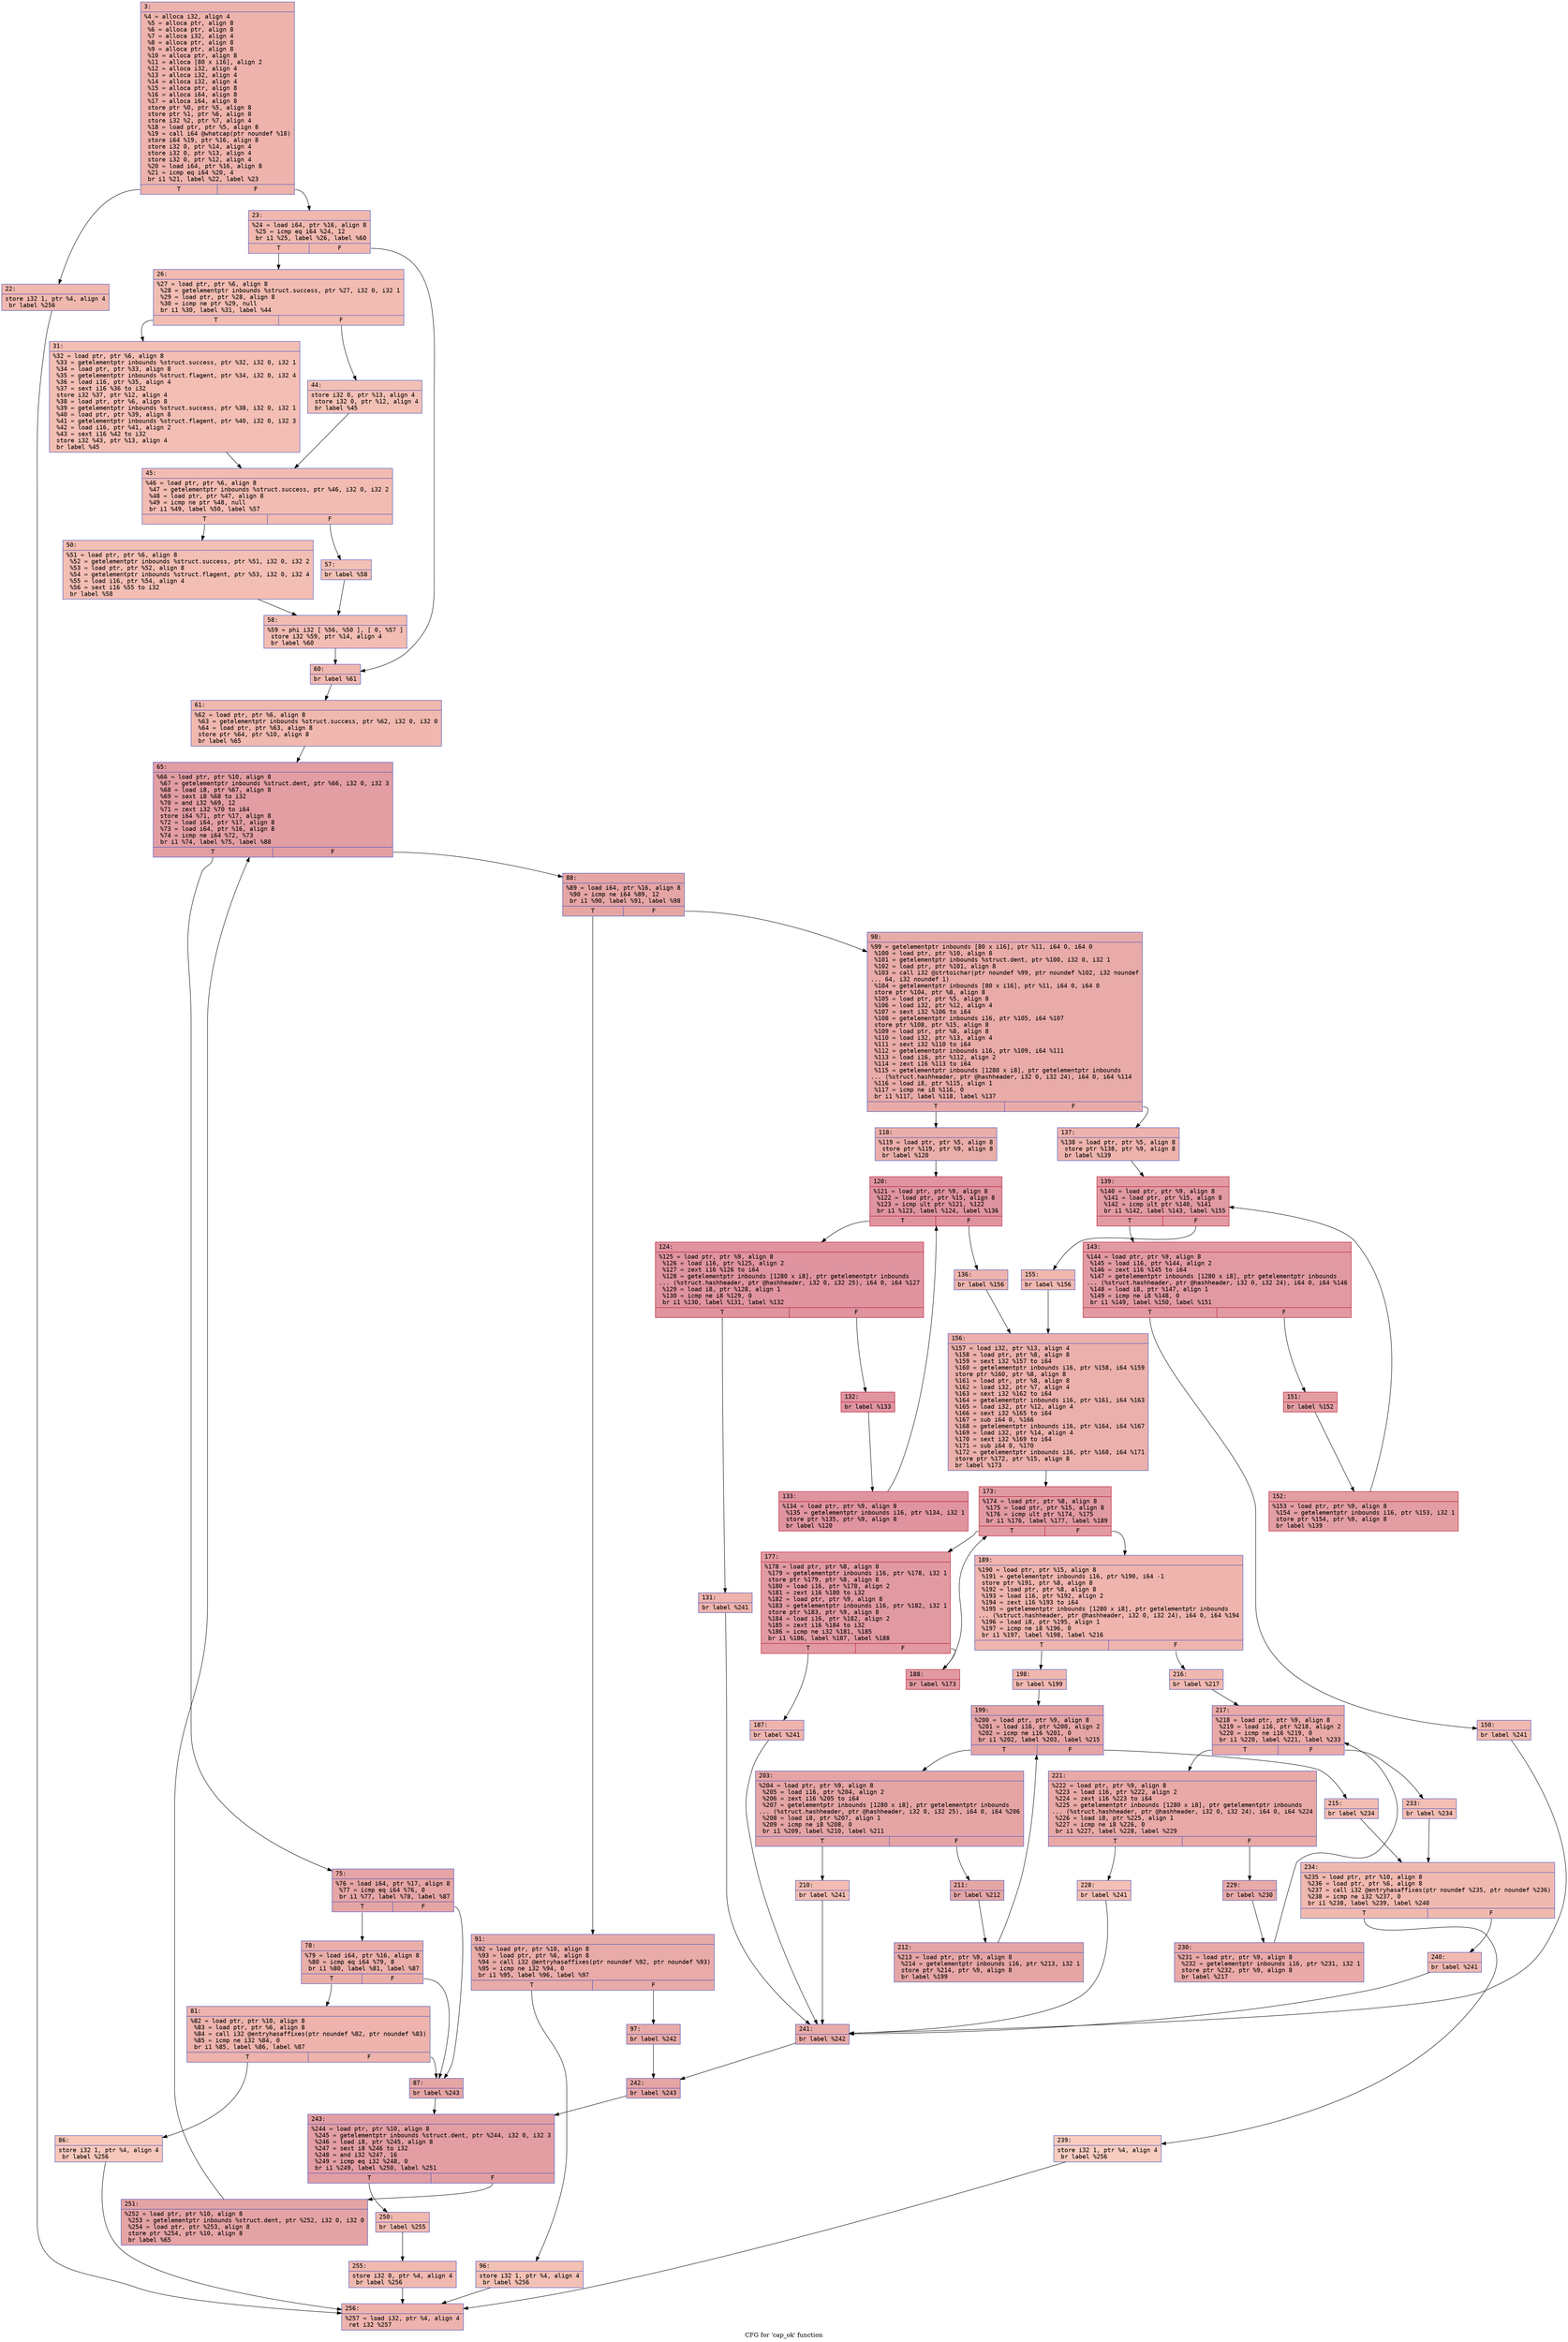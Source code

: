digraph "CFG for 'cap_ok' function" {
	label="CFG for 'cap_ok' function";

	Node0x600003ede710 [shape=record,color="#3d50c3ff", style=filled, fillcolor="#d6524470" fontname="Courier",label="{3:\l|  %4 = alloca i32, align 4\l  %5 = alloca ptr, align 8\l  %6 = alloca ptr, align 8\l  %7 = alloca i32, align 4\l  %8 = alloca ptr, align 8\l  %9 = alloca ptr, align 8\l  %10 = alloca ptr, align 8\l  %11 = alloca [80 x i16], align 2\l  %12 = alloca i32, align 4\l  %13 = alloca i32, align 4\l  %14 = alloca i32, align 4\l  %15 = alloca ptr, align 8\l  %16 = alloca i64, align 8\l  %17 = alloca i64, align 8\l  store ptr %0, ptr %5, align 8\l  store ptr %1, ptr %6, align 8\l  store i32 %2, ptr %7, align 4\l  %18 = load ptr, ptr %5, align 8\l  %19 = call i64 @whatcap(ptr noundef %18)\l  store i64 %19, ptr %16, align 8\l  store i32 0, ptr %14, align 4\l  store i32 0, ptr %13, align 4\l  store i32 0, ptr %12, align 4\l  %20 = load i64, ptr %16, align 8\l  %21 = icmp eq i64 %20, 4\l  br i1 %21, label %22, label %23\l|{<s0>T|<s1>F}}"];
	Node0x600003ede710:s0 -> Node0x600003ede760[tooltip="3 -> 22\nProbability 50.00%" ];
	Node0x600003ede710:s1 -> Node0x600003ede7b0[tooltip="3 -> 23\nProbability 50.00%" ];
	Node0x600003ede760 [shape=record,color="#3d50c3ff", style=filled, fillcolor="#dc5d4a70" fontname="Courier",label="{22:\l|  store i32 1, ptr %4, align 4\l  br label %256\l}"];
	Node0x600003ede760 -> Node0x600003edfbb0[tooltip="22 -> 256\nProbability 100.00%" ];
	Node0x600003ede7b0 [shape=record,color="#3d50c3ff", style=filled, fillcolor="#dc5d4a70" fontname="Courier",label="{23:\l|  %24 = load i64, ptr %16, align 8\l  %25 = icmp eq i64 %24, 12\l  br i1 %25, label %26, label %60\l|{<s0>T|<s1>F}}"];
	Node0x600003ede7b0:s0 -> Node0x600003ede800[tooltip="23 -> 26\nProbability 50.00%" ];
	Node0x600003ede7b0:s1 -> Node0x600003edea30[tooltip="23 -> 60\nProbability 50.00%" ];
	Node0x600003ede800 [shape=record,color="#3d50c3ff", style=filled, fillcolor="#e1675170" fontname="Courier",label="{26:\l|  %27 = load ptr, ptr %6, align 8\l  %28 = getelementptr inbounds %struct.success, ptr %27, i32 0, i32 1\l  %29 = load ptr, ptr %28, align 8\l  %30 = icmp ne ptr %29, null\l  br i1 %30, label %31, label %44\l|{<s0>T|<s1>F}}"];
	Node0x600003ede800:s0 -> Node0x600003ede850[tooltip="26 -> 31\nProbability 62.50%" ];
	Node0x600003ede800:s1 -> Node0x600003ede8a0[tooltip="26 -> 44\nProbability 37.50%" ];
	Node0x600003ede850 [shape=record,color="#3d50c3ff", style=filled, fillcolor="#e36c5570" fontname="Courier",label="{31:\l|  %32 = load ptr, ptr %6, align 8\l  %33 = getelementptr inbounds %struct.success, ptr %32, i32 0, i32 1\l  %34 = load ptr, ptr %33, align 8\l  %35 = getelementptr inbounds %struct.flagent, ptr %34, i32 0, i32 4\l  %36 = load i16, ptr %35, align 4\l  %37 = sext i16 %36 to i32\l  store i32 %37, ptr %12, align 4\l  %38 = load ptr, ptr %6, align 8\l  %39 = getelementptr inbounds %struct.success, ptr %38, i32 0, i32 1\l  %40 = load ptr, ptr %39, align 8\l  %41 = getelementptr inbounds %struct.flagent, ptr %40, i32 0, i32 3\l  %42 = load i16, ptr %41, align 2\l  %43 = sext i16 %42 to i32\l  store i32 %43, ptr %13, align 4\l  br label %45\l}"];
	Node0x600003ede850 -> Node0x600003ede8f0[tooltip="31 -> 45\nProbability 100.00%" ];
	Node0x600003ede8a0 [shape=record,color="#3d50c3ff", style=filled, fillcolor="#e5705870" fontname="Courier",label="{44:\l|  store i32 0, ptr %13, align 4\l  store i32 0, ptr %12, align 4\l  br label %45\l}"];
	Node0x600003ede8a0 -> Node0x600003ede8f0[tooltip="44 -> 45\nProbability 100.00%" ];
	Node0x600003ede8f0 [shape=record,color="#3d50c3ff", style=filled, fillcolor="#e1675170" fontname="Courier",label="{45:\l|  %46 = load ptr, ptr %6, align 8\l  %47 = getelementptr inbounds %struct.success, ptr %46, i32 0, i32 2\l  %48 = load ptr, ptr %47, align 8\l  %49 = icmp ne ptr %48, null\l  br i1 %49, label %50, label %57\l|{<s0>T|<s1>F}}"];
	Node0x600003ede8f0:s0 -> Node0x600003ede940[tooltip="45 -> 50\nProbability 62.50%" ];
	Node0x600003ede8f0:s1 -> Node0x600003ede990[tooltip="45 -> 57\nProbability 37.50%" ];
	Node0x600003ede940 [shape=record,color="#3d50c3ff", style=filled, fillcolor="#e36c5570" fontname="Courier",label="{50:\l|  %51 = load ptr, ptr %6, align 8\l  %52 = getelementptr inbounds %struct.success, ptr %51, i32 0, i32 2\l  %53 = load ptr, ptr %52, align 8\l  %54 = getelementptr inbounds %struct.flagent, ptr %53, i32 0, i32 4\l  %55 = load i16, ptr %54, align 4\l  %56 = sext i16 %55 to i32\l  br label %58\l}"];
	Node0x600003ede940 -> Node0x600003ede9e0[tooltip="50 -> 58\nProbability 100.00%" ];
	Node0x600003ede990 [shape=record,color="#3d50c3ff", style=filled, fillcolor="#e5705870" fontname="Courier",label="{57:\l|  br label %58\l}"];
	Node0x600003ede990 -> Node0x600003ede9e0[tooltip="57 -> 58\nProbability 100.00%" ];
	Node0x600003ede9e0 [shape=record,color="#3d50c3ff", style=filled, fillcolor="#e1675170" fontname="Courier",label="{58:\l|  %59 = phi i32 [ %56, %50 ], [ 0, %57 ]\l  store i32 %59, ptr %14, align 4\l  br label %60\l}"];
	Node0x600003ede9e0 -> Node0x600003edea30[tooltip="58 -> 60\nProbability 100.00%" ];
	Node0x600003edea30 [shape=record,color="#3d50c3ff", style=filled, fillcolor="#dc5d4a70" fontname="Courier",label="{60:\l|  br label %61\l}"];
	Node0x600003edea30 -> Node0x600003edea80[tooltip="60 -> 61\nProbability 100.00%" ];
	Node0x600003edea80 [shape=record,color="#3d50c3ff", style=filled, fillcolor="#dc5d4a70" fontname="Courier",label="{61:\l|  %62 = load ptr, ptr %6, align 8\l  %63 = getelementptr inbounds %struct.success, ptr %62, i32 0, i32 0\l  %64 = load ptr, ptr %63, align 8\l  store ptr %64, ptr %10, align 8\l  br label %65\l}"];
	Node0x600003edea80 -> Node0x600003edead0[tooltip="61 -> 65\nProbability 100.00%" ];
	Node0x600003edead0 [shape=record,color="#3d50c3ff", style=filled, fillcolor="#be242e70" fontname="Courier",label="{65:\l|  %66 = load ptr, ptr %10, align 8\l  %67 = getelementptr inbounds %struct.dent, ptr %66, i32 0, i32 3\l  %68 = load i8, ptr %67, align 8\l  %69 = sext i8 %68 to i32\l  %70 = and i32 %69, 12\l  %71 = zext i32 %70 to i64\l  store i64 %71, ptr %17, align 8\l  %72 = load i64, ptr %17, align 8\l  %73 = load i64, ptr %16, align 8\l  %74 = icmp ne i64 %72, %73\l  br i1 %74, label %75, label %88\l|{<s0>T|<s1>F}}"];
	Node0x600003edead0:s0 -> Node0x600003edeb20[tooltip="65 -> 75\nProbability 50.00%" ];
	Node0x600003edead0:s1 -> Node0x600003edecb0[tooltip="65 -> 88\nProbability 50.00%" ];
	Node0x600003edeb20 [shape=record,color="#3d50c3ff", style=filled, fillcolor="#c5333470" fontname="Courier",label="{75:\l|  %76 = load i64, ptr %17, align 8\l  %77 = icmp eq i64 %76, 0\l  br i1 %77, label %78, label %87\l|{<s0>T|<s1>F}}"];
	Node0x600003edeb20:s0 -> Node0x600003edeb70[tooltip="75 -> 78\nProbability 37.50%" ];
	Node0x600003edeb20:s1 -> Node0x600003edec60[tooltip="75 -> 87\nProbability 62.50%" ];
	Node0x600003edeb70 [shape=record,color="#3d50c3ff", style=filled, fillcolor="#d0473d70" fontname="Courier",label="{78:\l|  %79 = load i64, ptr %16, align 8\l  %80 = icmp eq i64 %79, 8\l  br i1 %80, label %81, label %87\l|{<s0>T|<s1>F}}"];
	Node0x600003edeb70:s0 -> Node0x600003edebc0[tooltip="78 -> 81\nProbability 50.00%" ];
	Node0x600003edeb70:s1 -> Node0x600003edec60[tooltip="78 -> 87\nProbability 50.00%" ];
	Node0x600003edebc0 [shape=record,color="#3d50c3ff", style=filled, fillcolor="#d6524470" fontname="Courier",label="{81:\l|  %82 = load ptr, ptr %10, align 8\l  %83 = load ptr, ptr %6, align 8\l  %84 = call i32 @entryhasaffixes(ptr noundef %82, ptr noundef %83)\l  %85 = icmp ne i32 %84, 0\l  br i1 %85, label %86, label %87\l|{<s0>T|<s1>F}}"];
	Node0x600003edebc0:s0 -> Node0x600003edec10[tooltip="81 -> 86\nProbability 3.12%" ];
	Node0x600003edebc0:s1 -> Node0x600003edec60[tooltip="81 -> 87\nProbability 96.88%" ];
	Node0x600003edec10 [shape=record,color="#3d50c3ff", style=filled, fillcolor="#ec7f6370" fontname="Courier",label="{86:\l|  store i32 1, ptr %4, align 4\l  br label %256\l}"];
	Node0x600003edec10 -> Node0x600003edfbb0[tooltip="86 -> 256\nProbability 100.00%" ];
	Node0x600003edec60 [shape=record,color="#3d50c3ff", style=filled, fillcolor="#c5333470" fontname="Courier",label="{87:\l|  br label %243\l}"];
	Node0x600003edec60 -> Node0x600003edfa70[tooltip="87 -> 243\nProbability 100.00%" ];
	Node0x600003edecb0 [shape=record,color="#3d50c3ff", style=filled, fillcolor="#c5333470" fontname="Courier",label="{88:\l|  %89 = load i64, ptr %16, align 8\l  %90 = icmp ne i64 %89, 12\l  br i1 %90, label %91, label %98\l|{<s0>T|<s1>F}}"];
	Node0x600003edecb0:s0 -> Node0x600003eded00[tooltip="88 -> 91\nProbability 50.00%" ];
	Node0x600003edecb0:s1 -> Node0x600003ededf0[tooltip="88 -> 98\nProbability 50.00%" ];
	Node0x600003eded00 [shape=record,color="#3d50c3ff", style=filled, fillcolor="#cc403a70" fontname="Courier",label="{91:\l|  %92 = load ptr, ptr %10, align 8\l  %93 = load ptr, ptr %6, align 8\l  %94 = call i32 @entryhasaffixes(ptr noundef %92, ptr noundef %93)\l  %95 = icmp ne i32 %94, 0\l  br i1 %95, label %96, label %97\l|{<s0>T|<s1>F}}"];
	Node0x600003eded00:s0 -> Node0x600003eded50[tooltip="91 -> 96\nProbability 3.12%" ];
	Node0x600003eded00:s1 -> Node0x600003ededa0[tooltip="91 -> 97\nProbability 96.88%" ];
	Node0x600003eded50 [shape=record,color="#3d50c3ff", style=filled, fillcolor="#e5705870" fontname="Courier",label="{96:\l|  store i32 1, ptr %4, align 4\l  br label %256\l}"];
	Node0x600003eded50 -> Node0x600003edfbb0[tooltip="96 -> 256\nProbability 100.00%" ];
	Node0x600003ededa0 [shape=record,color="#3d50c3ff", style=filled, fillcolor="#cc403a70" fontname="Courier",label="{97:\l|  br label %242\l}"];
	Node0x600003ededa0 -> Node0x600003edfa20[tooltip="97 -> 242\nProbability 100.00%" ];
	Node0x600003ededf0 [shape=record,color="#3d50c3ff", style=filled, fillcolor="#cc403a70" fontname="Courier",label="{98:\l|  %99 = getelementptr inbounds [80 x i16], ptr %11, i64 0, i64 0\l  %100 = load ptr, ptr %10, align 8\l  %101 = getelementptr inbounds %struct.dent, ptr %100, i32 0, i32 1\l  %102 = load ptr, ptr %101, align 8\l  %103 = call i32 @strtoichar(ptr noundef %99, ptr noundef %102, i32 noundef\l... 64, i32 noundef 1)\l  %104 = getelementptr inbounds [80 x i16], ptr %11, i64 0, i64 0\l  store ptr %104, ptr %8, align 8\l  %105 = load ptr, ptr %5, align 8\l  %106 = load i32, ptr %12, align 4\l  %107 = sext i32 %106 to i64\l  %108 = getelementptr inbounds i16, ptr %105, i64 %107\l  store ptr %108, ptr %15, align 8\l  %109 = load ptr, ptr %8, align 8\l  %110 = load i32, ptr %13, align 4\l  %111 = sext i32 %110 to i64\l  %112 = getelementptr inbounds i16, ptr %109, i64 %111\l  %113 = load i16, ptr %112, align 2\l  %114 = zext i16 %113 to i64\l  %115 = getelementptr inbounds [1280 x i8], ptr getelementptr inbounds\l... (%struct.hashheader, ptr @hashheader, i32 0, i32 24), i64 0, i64 %114\l  %116 = load i8, ptr %115, align 1\l  %117 = icmp ne i8 %116, 0\l  br i1 %117, label %118, label %137\l|{<s0>T|<s1>F}}"];
	Node0x600003ededf0:s0 -> Node0x600003edee40[tooltip="98 -> 118\nProbability 62.50%" ];
	Node0x600003ededf0:s1 -> Node0x600003edf070[tooltip="98 -> 137\nProbability 37.50%" ];
	Node0x600003edee40 [shape=record,color="#3d50c3ff", style=filled, fillcolor="#d0473d70" fontname="Courier",label="{118:\l|  %119 = load ptr, ptr %5, align 8\l  store ptr %119, ptr %9, align 8\l  br label %120\l}"];
	Node0x600003edee40 -> Node0x600003edee90[tooltip="118 -> 120\nProbability 100.00%" ];
	Node0x600003edee90 [shape=record,color="#b70d28ff", style=filled, fillcolor="#b70d2870" fontname="Courier",label="{120:\l|  %121 = load ptr, ptr %9, align 8\l  %122 = load ptr, ptr %15, align 8\l  %123 = icmp ult ptr %121, %122\l  br i1 %123, label %124, label %136\l|{<s0>T|<s1>F}}"];
	Node0x600003edee90:s0 -> Node0x600003edeee0[tooltip="120 -> 124\nProbability 96.88%" ];
	Node0x600003edee90:s1 -> Node0x600003edf020[tooltip="120 -> 136\nProbability 3.12%" ];
	Node0x600003edeee0 [shape=record,color="#b70d28ff", style=filled, fillcolor="#b70d2870" fontname="Courier",label="{124:\l|  %125 = load ptr, ptr %9, align 8\l  %126 = load i16, ptr %125, align 2\l  %127 = zext i16 %126 to i64\l  %128 = getelementptr inbounds [1280 x i8], ptr getelementptr inbounds\l... (%struct.hashheader, ptr @hashheader, i32 0, i32 25), i64 0, i64 %127\l  %129 = load i8, ptr %128, align 1\l  %130 = icmp ne i8 %129, 0\l  br i1 %130, label %131, label %132\l|{<s0>T|<s1>F}}"];
	Node0x600003edeee0:s0 -> Node0x600003edef30[tooltip="124 -> 131\nProbability 3.12%" ];
	Node0x600003edeee0:s1 -> Node0x600003edef80[tooltip="124 -> 132\nProbability 96.88%" ];
	Node0x600003edef30 [shape=record,color="#3d50c3ff", style=filled, fillcolor="#d6524470" fontname="Courier",label="{131:\l|  br label %241\l}"];
	Node0x600003edef30 -> Node0x600003edf9d0[tooltip="131 -> 241\nProbability 100.00%" ];
	Node0x600003edef80 [shape=record,color="#b70d28ff", style=filled, fillcolor="#b70d2870" fontname="Courier",label="{132:\l|  br label %133\l}"];
	Node0x600003edef80 -> Node0x600003edefd0[tooltip="132 -> 133\nProbability 100.00%" ];
	Node0x600003edefd0 [shape=record,color="#b70d28ff", style=filled, fillcolor="#b70d2870" fontname="Courier",label="{133:\l|  %134 = load ptr, ptr %9, align 8\l  %135 = getelementptr inbounds i16, ptr %134, i32 1\l  store ptr %135, ptr %9, align 8\l  br label %120\l}"];
	Node0x600003edefd0 -> Node0x600003edee90[tooltip="133 -> 120\nProbability 100.00%" ];
	Node0x600003edf020 [shape=record,color="#3d50c3ff", style=filled, fillcolor="#d6524470" fontname="Courier",label="{136:\l|  br label %156\l}"];
	Node0x600003edf020 -> Node0x600003edf2a0[tooltip="136 -> 156\nProbability 100.00%" ];
	Node0x600003edf070 [shape=record,color="#3d50c3ff", style=filled, fillcolor="#d6524470" fontname="Courier",label="{137:\l|  %138 = load ptr, ptr %5, align 8\l  store ptr %138, ptr %9, align 8\l  br label %139\l}"];
	Node0x600003edf070 -> Node0x600003edf0c0[tooltip="137 -> 139\nProbability 100.00%" ];
	Node0x600003edf0c0 [shape=record,color="#b70d28ff", style=filled, fillcolor="#bb1b2c70" fontname="Courier",label="{139:\l|  %140 = load ptr, ptr %9, align 8\l  %141 = load ptr, ptr %15, align 8\l  %142 = icmp ult ptr %140, %141\l  br i1 %142, label %143, label %155\l|{<s0>T|<s1>F}}"];
	Node0x600003edf0c0:s0 -> Node0x600003edf110[tooltip="139 -> 143\nProbability 96.88%" ];
	Node0x600003edf0c0:s1 -> Node0x600003edf250[tooltip="139 -> 155\nProbability 3.12%" ];
	Node0x600003edf110 [shape=record,color="#b70d28ff", style=filled, fillcolor="#bb1b2c70" fontname="Courier",label="{143:\l|  %144 = load ptr, ptr %9, align 8\l  %145 = load i16, ptr %144, align 2\l  %146 = zext i16 %145 to i64\l  %147 = getelementptr inbounds [1280 x i8], ptr getelementptr inbounds\l... (%struct.hashheader, ptr @hashheader, i32 0, i32 24), i64 0, i64 %146\l  %148 = load i8, ptr %147, align 1\l  %149 = icmp ne i8 %148, 0\l  br i1 %149, label %150, label %151\l|{<s0>T|<s1>F}}"];
	Node0x600003edf110:s0 -> Node0x600003edf160[tooltip="143 -> 150\nProbability 3.12%" ];
	Node0x600003edf110:s1 -> Node0x600003edf1b0[tooltip="143 -> 151\nProbability 96.88%" ];
	Node0x600003edf160 [shape=record,color="#3d50c3ff", style=filled, fillcolor="#dc5d4a70" fontname="Courier",label="{150:\l|  br label %241\l}"];
	Node0x600003edf160 -> Node0x600003edf9d0[tooltip="150 -> 241\nProbability 100.00%" ];
	Node0x600003edf1b0 [shape=record,color="#b70d28ff", style=filled, fillcolor="#be242e70" fontname="Courier",label="{151:\l|  br label %152\l}"];
	Node0x600003edf1b0 -> Node0x600003edf200[tooltip="151 -> 152\nProbability 100.00%" ];
	Node0x600003edf200 [shape=record,color="#b70d28ff", style=filled, fillcolor="#be242e70" fontname="Courier",label="{152:\l|  %153 = load ptr, ptr %9, align 8\l  %154 = getelementptr inbounds i16, ptr %153, i32 1\l  store ptr %154, ptr %9, align 8\l  br label %139\l}"];
	Node0x600003edf200 -> Node0x600003edf0c0[tooltip="152 -> 139\nProbability 100.00%" ];
	Node0x600003edf250 [shape=record,color="#3d50c3ff", style=filled, fillcolor="#dc5d4a70" fontname="Courier",label="{155:\l|  br label %156\l}"];
	Node0x600003edf250 -> Node0x600003edf2a0[tooltip="155 -> 156\nProbability 100.00%" ];
	Node0x600003edf2a0 [shape=record,color="#3d50c3ff", style=filled, fillcolor="#d24b4070" fontname="Courier",label="{156:\l|  %157 = load i32, ptr %13, align 4\l  %158 = load ptr, ptr %8, align 8\l  %159 = sext i32 %157 to i64\l  %160 = getelementptr inbounds i16, ptr %158, i64 %159\l  store ptr %160, ptr %8, align 8\l  %161 = load ptr, ptr %8, align 8\l  %162 = load i32, ptr %7, align 4\l  %163 = sext i32 %162 to i64\l  %164 = getelementptr inbounds i16, ptr %161, i64 %163\l  %165 = load i32, ptr %12, align 4\l  %166 = sext i32 %165 to i64\l  %167 = sub i64 0, %166\l  %168 = getelementptr inbounds i16, ptr %164, i64 %167\l  %169 = load i32, ptr %14, align 4\l  %170 = sext i32 %169 to i64\l  %171 = sub i64 0, %170\l  %172 = getelementptr inbounds i16, ptr %168, i64 %171\l  store ptr %172, ptr %15, align 8\l  br label %173\l}"];
	Node0x600003edf2a0 -> Node0x600003edf2f0[tooltip="156 -> 173\nProbability 100.00%" ];
	Node0x600003edf2f0 [shape=record,color="#b70d28ff", style=filled, fillcolor="#bb1b2c70" fontname="Courier",label="{173:\l|  %174 = load ptr, ptr %8, align 8\l  %175 = load ptr, ptr %15, align 8\l  %176 = icmp ult ptr %174, %175\l  br i1 %176, label %177, label %189\l|{<s0>T|<s1>F}}"];
	Node0x600003edf2f0:s0 -> Node0x600003edf340[tooltip="173 -> 177\nProbability 96.88%" ];
	Node0x600003edf2f0:s1 -> Node0x600003edf430[tooltip="173 -> 189\nProbability 3.12%" ];
	Node0x600003edf340 [shape=record,color="#b70d28ff", style=filled, fillcolor="#bb1b2c70" fontname="Courier",label="{177:\l|  %178 = load ptr, ptr %8, align 8\l  %179 = getelementptr inbounds i16, ptr %178, i32 1\l  store ptr %179, ptr %8, align 8\l  %180 = load i16, ptr %178, align 2\l  %181 = zext i16 %180 to i32\l  %182 = load ptr, ptr %9, align 8\l  %183 = getelementptr inbounds i16, ptr %182, i32 1\l  store ptr %183, ptr %9, align 8\l  %184 = load i16, ptr %182, align 2\l  %185 = zext i16 %184 to i32\l  %186 = icmp ne i32 %181, %185\l  br i1 %186, label %187, label %188\l|{<s0>T|<s1>F}}"];
	Node0x600003edf340:s0 -> Node0x600003edf390[tooltip="177 -> 187\nProbability 3.12%" ];
	Node0x600003edf340:s1 -> Node0x600003edf3e0[tooltip="177 -> 188\nProbability 96.88%" ];
	Node0x600003edf390 [shape=record,color="#3d50c3ff", style=filled, fillcolor="#d8564670" fontname="Courier",label="{187:\l|  br label %241\l}"];
	Node0x600003edf390 -> Node0x600003edf9d0[tooltip="187 -> 241\nProbability 100.00%" ];
	Node0x600003edf3e0 [shape=record,color="#b70d28ff", style=filled, fillcolor="#bb1b2c70" fontname="Courier",label="{188:\l|  br label %173\l}"];
	Node0x600003edf3e0 -> Node0x600003edf2f0[tooltip="188 -> 173\nProbability 100.00%" ];
	Node0x600003edf430 [shape=record,color="#3d50c3ff", style=filled, fillcolor="#d8564670" fontname="Courier",label="{189:\l|  %190 = load ptr, ptr %15, align 8\l  %191 = getelementptr inbounds i16, ptr %190, i64 -1\l  store ptr %191, ptr %8, align 8\l  %192 = load ptr, ptr %8, align 8\l  %193 = load i16, ptr %192, align 2\l  %194 = zext i16 %193 to i64\l  %195 = getelementptr inbounds [1280 x i8], ptr getelementptr inbounds\l... (%struct.hashheader, ptr @hashheader, i32 0, i32 24), i64 0, i64 %194\l  %196 = load i8, ptr %195, align 1\l  %197 = icmp ne i8 %196, 0\l  br i1 %197, label %198, label %216\l|{<s0>T|<s1>F}}"];
	Node0x600003edf430:s0 -> Node0x600003edf480[tooltip="189 -> 198\nProbability 62.50%" ];
	Node0x600003edf430:s1 -> Node0x600003edf6b0[tooltip="189 -> 216\nProbability 37.50%" ];
	Node0x600003edf480 [shape=record,color="#3d50c3ff", style=filled, fillcolor="#dc5d4a70" fontname="Courier",label="{198:\l|  br label %199\l}"];
	Node0x600003edf480 -> Node0x600003edf4d0[tooltip="198 -> 199\nProbability 100.00%" ];
	Node0x600003edf4d0 [shape=record,color="#3d50c3ff", style=filled, fillcolor="#c5333470" fontname="Courier",label="{199:\l|  %200 = load ptr, ptr %9, align 8\l  %201 = load i16, ptr %200, align 2\l  %202 = icmp ne i16 %201, 0\l  br i1 %202, label %203, label %215\l|{<s0>T|<s1>F}}"];
	Node0x600003edf4d0:s0 -> Node0x600003edf520[tooltip="199 -> 203\nProbability 96.88%" ];
	Node0x600003edf4d0:s1 -> Node0x600003edf660[tooltip="199 -> 215\nProbability 3.12%" ];
	Node0x600003edf520 [shape=record,color="#3d50c3ff", style=filled, fillcolor="#c5333470" fontname="Courier",label="{203:\l|  %204 = load ptr, ptr %9, align 8\l  %205 = load i16, ptr %204, align 2\l  %206 = zext i16 %205 to i64\l  %207 = getelementptr inbounds [1280 x i8], ptr getelementptr inbounds\l... (%struct.hashheader, ptr @hashheader, i32 0, i32 25), i64 0, i64 %206\l  %208 = load i8, ptr %207, align 1\l  %209 = icmp ne i8 %208, 0\l  br i1 %209, label %210, label %211\l|{<s0>T|<s1>F}}"];
	Node0x600003edf520:s0 -> Node0x600003edf570[tooltip="203 -> 210\nProbability 3.12%" ];
	Node0x600003edf520:s1 -> Node0x600003edf5c0[tooltip="203 -> 211\nProbability 96.88%" ];
	Node0x600003edf570 [shape=record,color="#3d50c3ff", style=filled, fillcolor="#e1675170" fontname="Courier",label="{210:\l|  br label %241\l}"];
	Node0x600003edf570 -> Node0x600003edf9d0[tooltip="210 -> 241\nProbability 100.00%" ];
	Node0x600003edf5c0 [shape=record,color="#3d50c3ff", style=filled, fillcolor="#c5333470" fontname="Courier",label="{211:\l|  br label %212\l}"];
	Node0x600003edf5c0 -> Node0x600003edf610[tooltip="211 -> 212\nProbability 100.00%" ];
	Node0x600003edf610 [shape=record,color="#3d50c3ff", style=filled, fillcolor="#c5333470" fontname="Courier",label="{212:\l|  %213 = load ptr, ptr %9, align 8\l  %214 = getelementptr inbounds i16, ptr %213, i32 1\l  store ptr %214, ptr %9, align 8\l  br label %199\l}"];
	Node0x600003edf610 -> Node0x600003edf4d0[tooltip="212 -> 199\nProbability 100.00%" ];
	Node0x600003edf660 [shape=record,color="#3d50c3ff", style=filled, fillcolor="#e1675170" fontname="Courier",label="{215:\l|  br label %234\l}"];
	Node0x600003edf660 -> Node0x600003edf8e0[tooltip="215 -> 234\nProbability 100.00%" ];
	Node0x600003edf6b0 [shape=record,color="#3d50c3ff", style=filled, fillcolor="#de614d70" fontname="Courier",label="{216:\l|  br label %217\l}"];
	Node0x600003edf6b0 -> Node0x600003edf700[tooltip="216 -> 217\nProbability 100.00%" ];
	Node0x600003edf700 [shape=record,color="#3d50c3ff", style=filled, fillcolor="#ca3b3770" fontname="Courier",label="{217:\l|  %218 = load ptr, ptr %9, align 8\l  %219 = load i16, ptr %218, align 2\l  %220 = icmp ne i16 %219, 0\l  br i1 %220, label %221, label %233\l|{<s0>T|<s1>F}}"];
	Node0x600003edf700:s0 -> Node0x600003edf750[tooltip="217 -> 221\nProbability 96.88%" ];
	Node0x600003edf700:s1 -> Node0x600003edf890[tooltip="217 -> 233\nProbability 3.12%" ];
	Node0x600003edf750 [shape=record,color="#3d50c3ff", style=filled, fillcolor="#ca3b3770" fontname="Courier",label="{221:\l|  %222 = load ptr, ptr %9, align 8\l  %223 = load i16, ptr %222, align 2\l  %224 = zext i16 %223 to i64\l  %225 = getelementptr inbounds [1280 x i8], ptr getelementptr inbounds\l... (%struct.hashheader, ptr @hashheader, i32 0, i32 24), i64 0, i64 %224\l  %226 = load i8, ptr %225, align 1\l  %227 = icmp ne i8 %226, 0\l  br i1 %227, label %228, label %229\l|{<s0>T|<s1>F}}"];
	Node0x600003edf750:s0 -> Node0x600003edf7a0[tooltip="221 -> 228\nProbability 3.12%" ];
	Node0x600003edf750:s1 -> Node0x600003edf7f0[tooltip="221 -> 229\nProbability 96.88%" ];
	Node0x600003edf7a0 [shape=record,color="#3d50c3ff", style=filled, fillcolor="#e36c5570" fontname="Courier",label="{228:\l|  br label %241\l}"];
	Node0x600003edf7a0 -> Node0x600003edf9d0[tooltip="228 -> 241\nProbability 100.00%" ];
	Node0x600003edf7f0 [shape=record,color="#3d50c3ff", style=filled, fillcolor="#ca3b3770" fontname="Courier",label="{229:\l|  br label %230\l}"];
	Node0x600003edf7f0 -> Node0x600003edf840[tooltip="229 -> 230\nProbability 100.00%" ];
	Node0x600003edf840 [shape=record,color="#3d50c3ff", style=filled, fillcolor="#ca3b3770" fontname="Courier",label="{230:\l|  %231 = load ptr, ptr %9, align 8\l  %232 = getelementptr inbounds i16, ptr %231, i32 1\l  store ptr %232, ptr %9, align 8\l  br label %217\l}"];
	Node0x600003edf840 -> Node0x600003edf700[tooltip="230 -> 217\nProbability 100.00%" ];
	Node0x600003edf890 [shape=record,color="#3d50c3ff", style=filled, fillcolor="#e36c5570" fontname="Courier",label="{233:\l|  br label %234\l}"];
	Node0x600003edf890 -> Node0x600003edf8e0[tooltip="233 -> 234\nProbability 100.00%" ];
	Node0x600003edf8e0 [shape=record,color="#3d50c3ff", style=filled, fillcolor="#de614d70" fontname="Courier",label="{234:\l|  %235 = load ptr, ptr %10, align 8\l  %236 = load ptr, ptr %6, align 8\l  %237 = call i32 @entryhasaffixes(ptr noundef %235, ptr noundef %236)\l  %238 = icmp ne i32 %237, 0\l  br i1 %238, label %239, label %240\l|{<s0>T|<s1>F}}"];
	Node0x600003edf8e0:s0 -> Node0x600003edf930[tooltip="234 -> 239\nProbability 3.12%" ];
	Node0x600003edf8e0:s1 -> Node0x600003edf980[tooltip="234 -> 240\nProbability 96.88%" ];
	Node0x600003edf930 [shape=record,color="#3d50c3ff", style=filled, fillcolor="#f08b6e70" fontname="Courier",label="{239:\l|  store i32 1, ptr %4, align 4\l  br label %256\l}"];
	Node0x600003edf930 -> Node0x600003edfbb0[tooltip="239 -> 256\nProbability 100.00%" ];
	Node0x600003edf980 [shape=record,color="#3d50c3ff", style=filled, fillcolor="#de614d70" fontname="Courier",label="{240:\l|  br label %241\l}"];
	Node0x600003edf980 -> Node0x600003edf9d0[tooltip="240 -> 241\nProbability 100.00%" ];
	Node0x600003edf9d0 [shape=record,color="#3d50c3ff", style=filled, fillcolor="#cc403a70" fontname="Courier",label="{241:\l|  br label %242\l}"];
	Node0x600003edf9d0 -> Node0x600003edfa20[tooltip="241 -> 242\nProbability 100.00%" ];
	Node0x600003edfa20 [shape=record,color="#3d50c3ff", style=filled, fillcolor="#c5333470" fontname="Courier",label="{242:\l|  br label %243\l}"];
	Node0x600003edfa20 -> Node0x600003edfa70[tooltip="242 -> 243\nProbability 100.00%" ];
	Node0x600003edfa70 [shape=record,color="#3d50c3ff", style=filled, fillcolor="#be242e70" fontname="Courier",label="{243:\l|  %244 = load ptr, ptr %10, align 8\l  %245 = getelementptr inbounds %struct.dent, ptr %244, i32 0, i32 3\l  %246 = load i8, ptr %245, align 8\l  %247 = sext i8 %246 to i32\l  %248 = and i32 %247, 16\l  %249 = icmp eq i32 %248, 0\l  br i1 %249, label %250, label %251\l|{<s0>T|<s1>F}}"];
	Node0x600003edfa70:s0 -> Node0x600003edfac0[tooltip="243 -> 250\nProbability 3.12%" ];
	Node0x600003edfa70:s1 -> Node0x600003edfb10[tooltip="243 -> 251\nProbability 96.88%" ];
	Node0x600003edfac0 [shape=record,color="#3d50c3ff", style=filled, fillcolor="#de614d70" fontname="Courier",label="{250:\l|  br label %255\l}"];
	Node0x600003edfac0 -> Node0x600003edfb60[tooltip="250 -> 255\nProbability 100.00%" ];
	Node0x600003edfb10 [shape=record,color="#3d50c3ff", style=filled, fillcolor="#c32e3170" fontname="Courier",label="{251:\l|  %252 = load ptr, ptr %10, align 8\l  %253 = getelementptr inbounds %struct.dent, ptr %252, i32 0, i32 0\l  %254 = load ptr, ptr %253, align 8\l  store ptr %254, ptr %10, align 8\l  br label %65\l}"];
	Node0x600003edfb10 -> Node0x600003edead0[tooltip="251 -> 65\nProbability 100.00%" ];
	Node0x600003edfb60 [shape=record,color="#3d50c3ff", style=filled, fillcolor="#de614d70" fontname="Courier",label="{255:\l|  store i32 0, ptr %4, align 4\l  br label %256\l}"];
	Node0x600003edfb60 -> Node0x600003edfbb0[tooltip="255 -> 256\nProbability 100.00%" ];
	Node0x600003edfbb0 [shape=record,color="#3d50c3ff", style=filled, fillcolor="#d6524470" fontname="Courier",label="{256:\l|  %257 = load i32, ptr %4, align 4\l  ret i32 %257\l}"];
}
